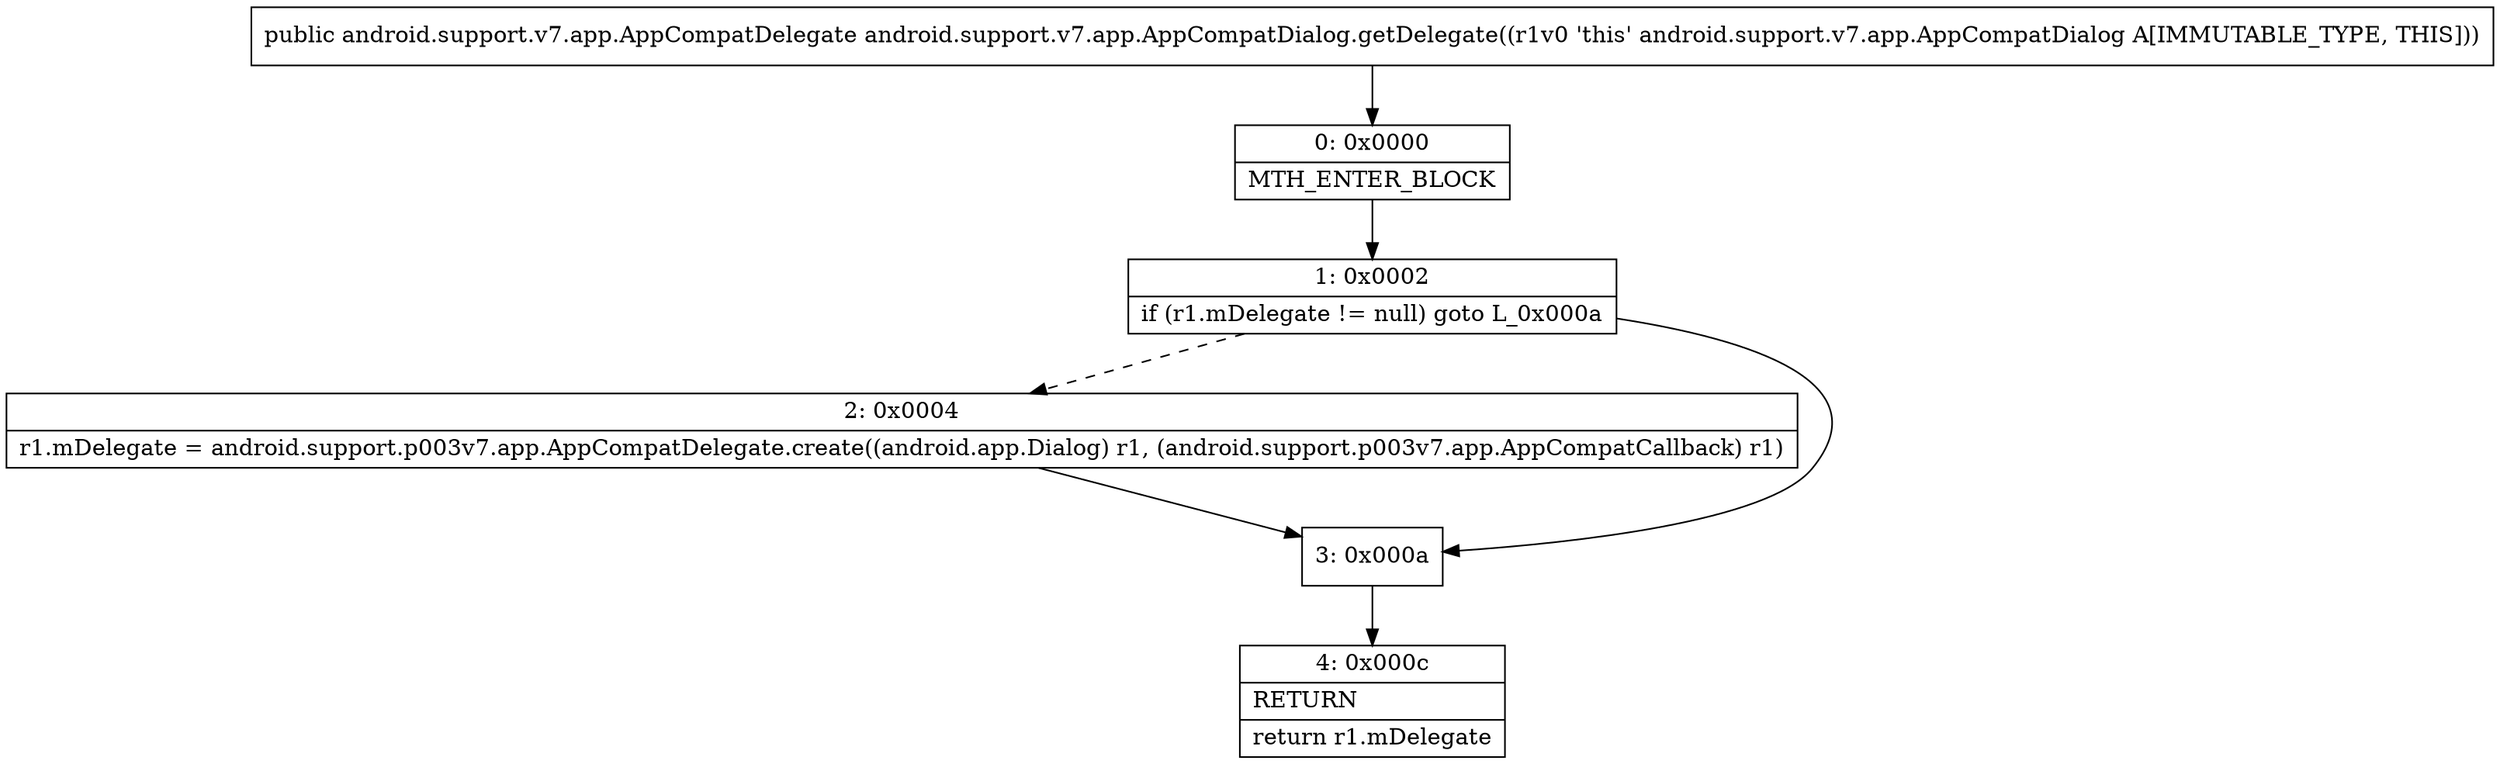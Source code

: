 digraph "CFG forandroid.support.v7.app.AppCompatDialog.getDelegate()Landroid\/support\/v7\/app\/AppCompatDelegate;" {
Node_0 [shape=record,label="{0\:\ 0x0000|MTH_ENTER_BLOCK\l}"];
Node_1 [shape=record,label="{1\:\ 0x0002|if (r1.mDelegate != null) goto L_0x000a\l}"];
Node_2 [shape=record,label="{2\:\ 0x0004|r1.mDelegate = android.support.p003v7.app.AppCompatDelegate.create((android.app.Dialog) r1, (android.support.p003v7.app.AppCompatCallback) r1)\l}"];
Node_3 [shape=record,label="{3\:\ 0x000a}"];
Node_4 [shape=record,label="{4\:\ 0x000c|RETURN\l|return r1.mDelegate\l}"];
MethodNode[shape=record,label="{public android.support.v7.app.AppCompatDelegate android.support.v7.app.AppCompatDialog.getDelegate((r1v0 'this' android.support.v7.app.AppCompatDialog A[IMMUTABLE_TYPE, THIS])) }"];
MethodNode -> Node_0;
Node_0 -> Node_1;
Node_1 -> Node_2[style=dashed];
Node_1 -> Node_3;
Node_2 -> Node_3;
Node_3 -> Node_4;
}

